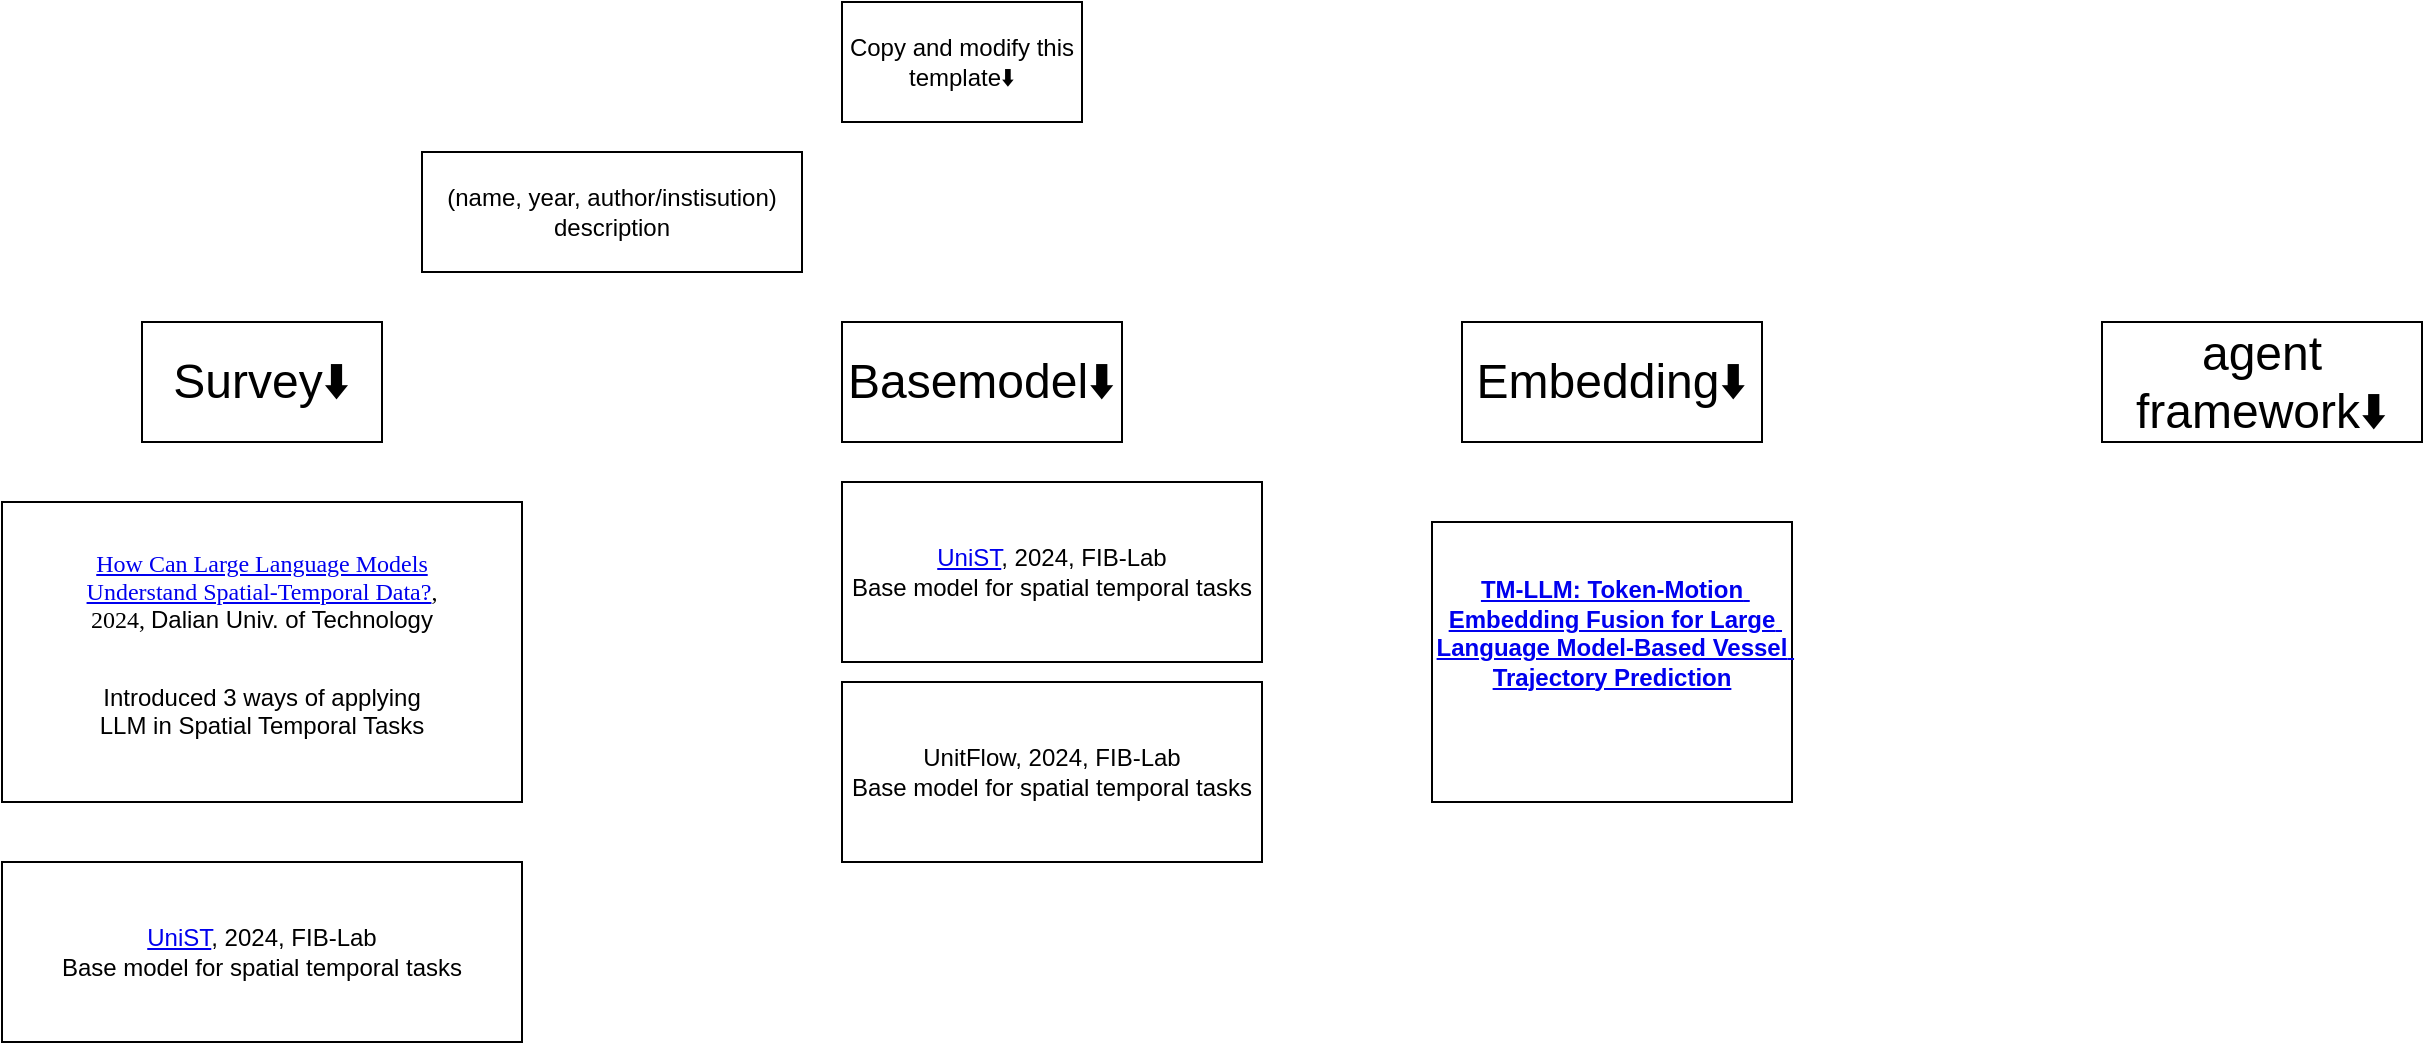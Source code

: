 <mxfile version="28.2.3">
  <diagram name="第 1 页" id="LJg9pUAynIDUzZPF2k5P">
    <mxGraphModel dx="2253" dy="743" grid="1" gridSize="10" guides="1" tooltips="1" connect="1" arrows="1" fold="1" page="1" pageScale="1" pageWidth="827" pageHeight="1169" math="0" shadow="0">
      <root>
        <mxCell id="0" />
        <mxCell id="1" parent="0" />
        <mxCell id="IwUh47S9pi9yi1Xkn62U-1" value="&lt;a href=&quot;https://arxiv.org/abs/2402.118&quot;&gt;UniST&lt;/a&gt;, 2024, FIB-Lab&lt;div&gt;Base model for spatial temporal tasks&lt;/div&gt;" style="rounded=0;whiteSpace=wrap;html=1;" parent="1" vertex="1">
          <mxGeometry x="30" y="260" width="210" height="90" as="geometry" />
        </mxCell>
        <mxCell id="IwUh47S9pi9yi1Xkn62U-2" value="&lt;p style=&quot;box-sizing: border-box; margin-top: 1rem; margin-bottom: 1.5rem; font-weight: 400; line-height: 1.2; font-family: rival-sans; text-wrap: balance; max-inline-size: 52rem; background-color: light-dark(rgb(255, 255, 255), rgb(18, 18, 18));&quot;&gt;&lt;font style=&quot;font-size: 12px;&quot;&gt;&lt;a href=&quot;https://arxiv.org/html/2401.142v2#S1.F1&quot;&gt;How Can Large Language Models Understand Spatial-Temporal Data?&lt;/a&gt;, 2024,&lt;/font&gt;&lt;font style=&quot;font-size: 12px;&quot;&gt;&lt;font style=&quot;&quot;&gt;&amp;nbsp;&lt;/font&gt;&lt;span style=&quot;background-color: transparent; font-family: Arial, sans-serif; white-space-collapse: preserve; color: light-dark(rgb(0, 0, 0), rgb(255, 255, 255));&quot;&gt;Dalian Univ. of Technology&lt;/span&gt;&lt;/font&gt;&lt;/p&gt;&lt;p style=&quot;box-sizing: border-box; margin-top: 1rem; margin-bottom: 1.5rem; font-weight: 400; line-height: 1.2; font-family: rival-sans; text-wrap: balance; max-inline-size: 52rem; background-color: light-dark(rgb(255, 255, 255), rgb(18, 18, 18));&quot;&gt;&lt;font style=&quot;font-size: 12px;&quot;&gt;&lt;span style=&quot;background-color: transparent; font-family: Arial, sans-serif; white-space-collapse: preserve; color: light-dark(rgb(0, 0, 0), rgb(255, 255, 255));&quot;&gt;Introduced 3 ways of applying LLM in Spatial Temporal Tasks&lt;/span&gt;&lt;/font&gt;&lt;/p&gt;" style="rounded=0;whiteSpace=wrap;html=1;" parent="1" vertex="1">
          <mxGeometry x="-390" y="270" width="260" height="150" as="geometry" />
        </mxCell>
        <mxCell id="IwUh47S9pi9yi1Xkn62U-3" value="Copy and modify this template⬇️" style="rounded=0;whiteSpace=wrap;html=1;" parent="1" vertex="1">
          <mxGeometry x="30" y="20" width="120" height="60" as="geometry" />
        </mxCell>
        <mxCell id="IwUh47S9pi9yi1Xkn62U-4" value="&lt;font style=&quot;font-size: 24px;&quot;&gt;Survey⬇️&lt;/font&gt;" style="rounded=0;whiteSpace=wrap;html=1;" parent="1" vertex="1">
          <mxGeometry x="-320" y="180" width="120" height="60" as="geometry" />
        </mxCell>
        <mxCell id="IwUh47S9pi9yi1Xkn62U-5" value="&lt;font style=&quot;font-size: 24px;&quot;&gt;Basemodel⬇️&lt;/font&gt;" style="rounded=0;whiteSpace=wrap;html=1;" parent="1" vertex="1">
          <mxGeometry x="30" y="180" width="140" height="60" as="geometry" />
        </mxCell>
        <mxCell id="IwUh47S9pi9yi1Xkn62U-6" value="&lt;span style=&quot;font-size: 24px;&quot;&gt;Embedding⬇️&lt;/span&gt;" style="rounded=0;whiteSpace=wrap;html=1;" parent="1" vertex="1">
          <mxGeometry x="340" y="180" width="150" height="60" as="geometry" />
        </mxCell>
        <mxCell id="IwUh47S9pi9yi1Xkn62U-7" value="&lt;span style=&quot;font-size: 24px;&quot;&gt;agent framework⬇️&lt;/span&gt;" style="rounded=0;whiteSpace=wrap;html=1;" parent="1" vertex="1">
          <mxGeometry x="660" y="180" width="160" height="60" as="geometry" />
        </mxCell>
        <mxCell id="IwUh47S9pi9yi1Xkn62U-9" value="(name, year, author/instisution)&lt;br&gt;description" style="rounded=0;whiteSpace=wrap;html=1;" parent="1" vertex="1">
          <mxGeometry x="-180" y="95" width="190" height="60" as="geometry" />
        </mxCell>
        <mxCell id="IwUh47S9pi9yi1Xkn62U-10" value="&lt;a href=&quot;https://arxiv.org/abs/2402.118&quot;&gt;UniST&lt;/a&gt;, 2024, FIB-Lab&lt;div&gt;Base model for spatial temporal tasks&lt;/div&gt;" style="rounded=0;whiteSpace=wrap;html=1;" parent="1" vertex="1">
          <mxGeometry x="-390" y="450" width="260" height="90" as="geometry" />
        </mxCell>
        <mxCell id="O30DLIcvTpoesH7AUgV4-1" value="&lt;span id=&quot;docs-internal-guid-f6d5f99a-7fff-edce-4877-a3812eaec647&quot;&gt;&lt;p style=&quot;line-height:1.2;margin-top:0pt;margin-bottom:0pt;&quot; dir=&quot;ltr&quot;&gt;&lt;span style=&quot;font-family: &amp;quot;Plus Jakarta Sans&amp;quot;, sans-serif; background-color: transparent; font-weight: 700; font-variant-numeric: normal; font-variant-east-asian: normal; font-variant-alternates: normal; font-variant-position: normal; font-variant-emoji: normal; vertical-align: baseline; white-space-collapse: preserve;&quot;&gt;&lt;font style=&quot;font-size: 12px;&quot;&gt;&lt;a href=&quot;https://ieeexplore.ieee.org/document/10827542&quot;&gt;TM-LLM: Token-Motion Embedding Fusion for Large Language Model-Based Vessel Trajectory Prediction&lt;/a&gt;&lt;/font&gt;&lt;/span&gt;&lt;/p&gt;&lt;a href=&quot;https://ieeexplore.ieee.org/document/10827542&quot;&gt;&lt;br&gt;&lt;/a&gt;&lt;br&gt;&lt;/span&gt;" style="rounded=0;whiteSpace=wrap;html=1;" parent="1" vertex="1">
          <mxGeometry x="325" y="280" width="180" height="140" as="geometry" />
        </mxCell>
        <mxCell id="QYRWXqmXOQIN99nUWpbV-1" value="UnitFlow, 2024, FIB-Lab&lt;div&gt;Base model for spatial temporal tasks&lt;/div&gt;" style="rounded=0;whiteSpace=wrap;html=1;" vertex="1" parent="1">
          <mxGeometry x="30" y="360" width="210" height="90" as="geometry" />
        </mxCell>
      </root>
    </mxGraphModel>
  </diagram>
</mxfile>
